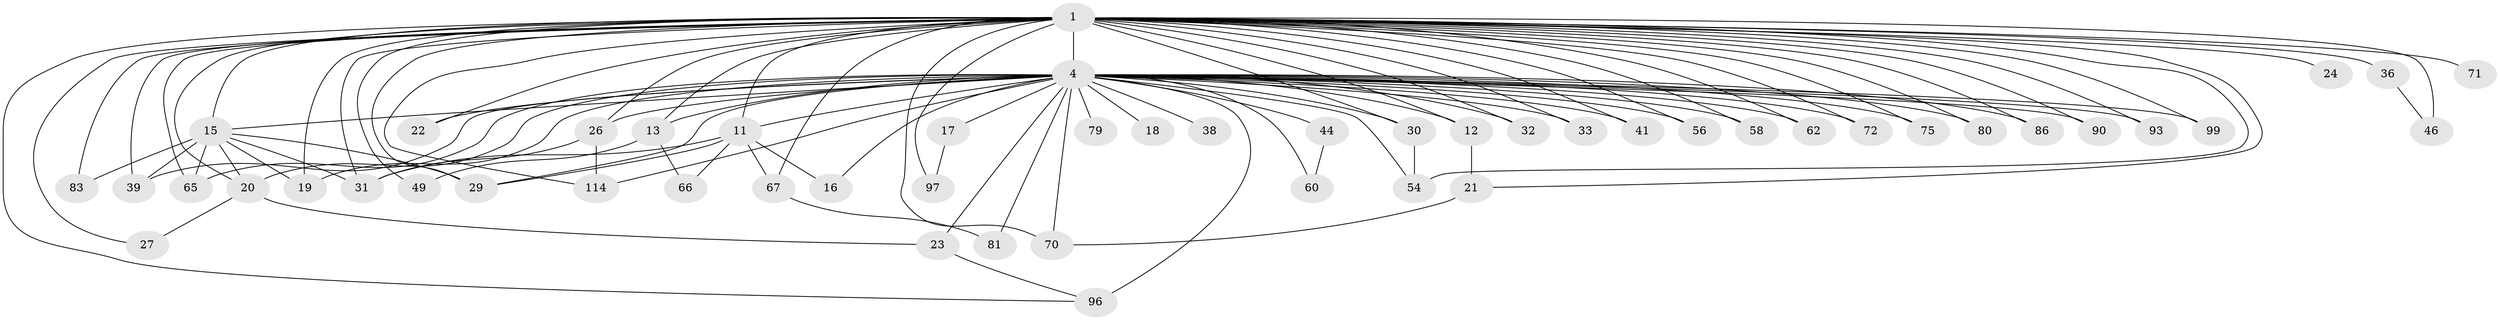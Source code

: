 // original degree distribution, {16: 0.007575757575757576, 32: 0.007575757575757576, 13: 0.007575757575757576, 21: 0.007575757575757576, 22: 0.015151515151515152, 31: 0.007575757575757576, 24: 0.007575757575757576, 28: 0.007575757575757576, 18: 0.007575757575757576, 9: 0.007575757575757576, 4: 0.12878787878787878, 5: 0.03787878787878788, 6: 0.022727272727272728, 7: 0.007575757575757576, 3: 0.21212121212121213, 2: 0.5, 8: 0.007575757575757576}
// Generated by graph-tools (version 1.1) at 2025/17/03/04/25 18:17:51]
// undirected, 52 vertices, 105 edges
graph export_dot {
graph [start="1"]
  node [color=gray90,style=filled];
  1 [super="+2"];
  4 [super="+57+128+7+84+91+113"];
  11;
  12;
  13;
  15 [super="+77+40+73+59+35"];
  16;
  17;
  18;
  19;
  20;
  21 [super="+87"];
  22;
  23;
  24;
  26 [super="+69+94"];
  27;
  29 [super="+106+112+110+68"];
  30;
  31 [super="+89"];
  32;
  33;
  36;
  38;
  39 [super="+51"];
  41;
  44;
  46 [super="+100"];
  49;
  54 [super="+63+85"];
  56;
  58;
  60;
  62;
  65 [super="+98"];
  66;
  67;
  70;
  71;
  72;
  75 [super="+101"];
  79;
  80 [super="+102+132"];
  81;
  83;
  86;
  90 [super="+95"];
  93;
  96 [super="+111+104"];
  97;
  99;
  114;
  1 -- 4 [weight=39];
  1 -- 13 [weight=2];
  1 -- 24 [weight=2];
  1 -- 36 [weight=2];
  1 -- 83;
  1 -- 99;
  1 -- 29 [weight=5];
  1 -- 90 [weight=3];
  1 -- 11 [weight=2];
  1 -- 12 [weight=2];
  1 -- 15 [weight=2];
  1 -- 19;
  1 -- 20;
  1 -- 21;
  1 -- 22;
  1 -- 26;
  1 -- 27;
  1 -- 30;
  1 -- 31 [weight=2];
  1 -- 32;
  1 -- 33;
  1 -- 39 [weight=2];
  1 -- 41;
  1 -- 46 [weight=2];
  1 -- 49;
  1 -- 54 [weight=2];
  1 -- 56;
  1 -- 58;
  1 -- 62;
  1 -- 65 [weight=3];
  1 -- 67;
  1 -- 70 [weight=2];
  1 -- 71;
  1 -- 72;
  1 -- 75;
  1 -- 80;
  1 -- 86;
  1 -- 93;
  1 -- 96;
  1 -- 97;
  1 -- 114;
  4 -- 17 [weight=2];
  4 -- 32;
  4 -- 58;
  4 -- 29 [weight=3];
  4 -- 80 [weight=3];
  4 -- 11 [weight=2];
  4 -- 12;
  4 -- 13;
  4 -- 15 [weight=5];
  4 -- 16 [weight=3];
  4 -- 18 [weight=2];
  4 -- 19;
  4 -- 20 [weight=2];
  4 -- 22;
  4 -- 23;
  4 -- 26 [weight=3];
  4 -- 30 [weight=2];
  4 -- 33;
  4 -- 38 [weight=2];
  4 -- 39;
  4 -- 41;
  4 -- 44 [weight=2];
  4 -- 54;
  4 -- 56;
  4 -- 60;
  4 -- 62;
  4 -- 70;
  4 -- 72;
  4 -- 75 [weight=3];
  4 -- 79 [weight=2];
  4 -- 81;
  4 -- 86;
  4 -- 90;
  4 -- 93;
  4 -- 96 [weight=2];
  4 -- 99;
  4 -- 114;
  4 -- 65;
  11 -- 16;
  11 -- 66;
  11 -- 67;
  11 -- 29;
  11 -- 31;
  12 -- 21;
  13 -- 49;
  13 -- 66;
  15 -- 19;
  15 -- 29;
  15 -- 65;
  15 -- 83;
  15 -- 20;
  15 -- 31;
  15 -- 39;
  17 -- 97;
  20 -- 23;
  20 -- 27;
  21 -- 70;
  23 -- 96;
  26 -- 114;
  26 -- 31;
  30 -- 54;
  36 -- 46;
  44 -- 60;
  67 -- 81;
}
